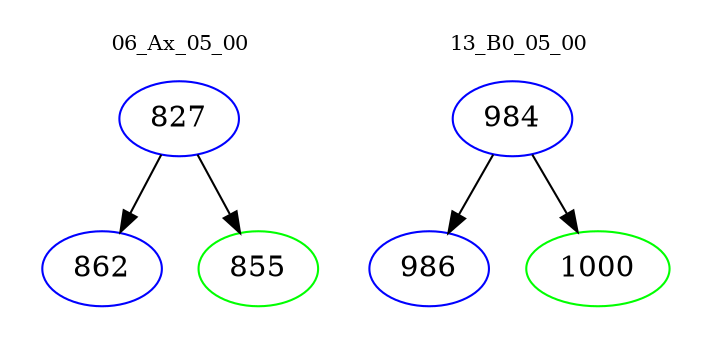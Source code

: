 digraph{
subgraph cluster_0 {
color = white
label = "06_Ax_05_00";
fontsize=10;
T0_827 [label="827", color="blue"]
T0_827 -> T0_862 [color="black"]
T0_862 [label="862", color="blue"]
T0_827 -> T0_855 [color="black"]
T0_855 [label="855", color="green"]
}
subgraph cluster_1 {
color = white
label = "13_B0_05_00";
fontsize=10;
T1_984 [label="984", color="blue"]
T1_984 -> T1_986 [color="black"]
T1_986 [label="986", color="blue"]
T1_984 -> T1_1000 [color="black"]
T1_1000 [label="1000", color="green"]
}
}
